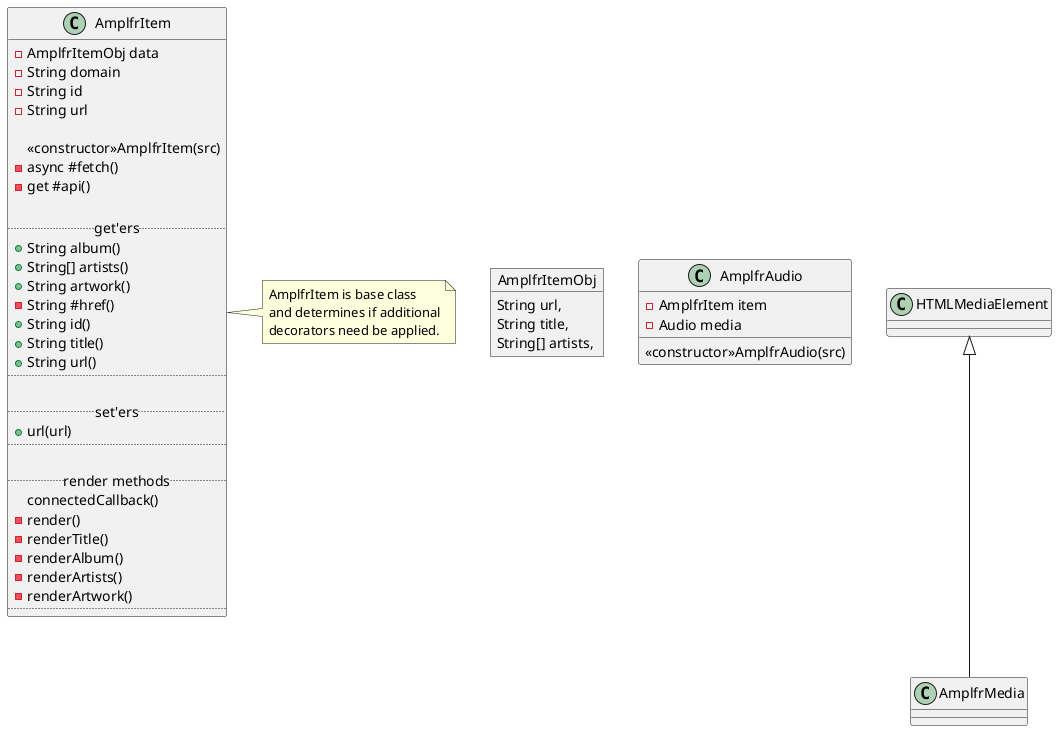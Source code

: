 @startuml
object AmplfrItemObj {
  String url,
  String title,
  String[] artists,
}

class AmplfrItem {
  -AmplfrItemObj data
  -String domain
  -String id
  -String url

  <<constructor>>AmplfrItem(src)
  -async #fetch()
  -get #api()

  .. get'ers ..
  +String album()
  +String[] artists()
  +String artwork()
  -String #href()
  +String id()
  +String title()
  +String url()
  ..

  .. set'ers ..
  +url(url)
  ..

  .. render methods ..
  connectedCallback()
  -render()
  -renderTitle()
  -renderAlbum()
  -renderArtists()
  -renderArtwork()
  ..
}

class AmplfrAudio {
  -AmplfrItem item
  -Audio media

  <<constructor>>AmplfrAudio(src)

}


note right of AmplfrItem : AmplfrItem is base class\nand determines if additional\ndecorators need be applied.

class AmplfrMedia {
}

HTMLMediaElement <|-- AmplfrMedia

@enduml
